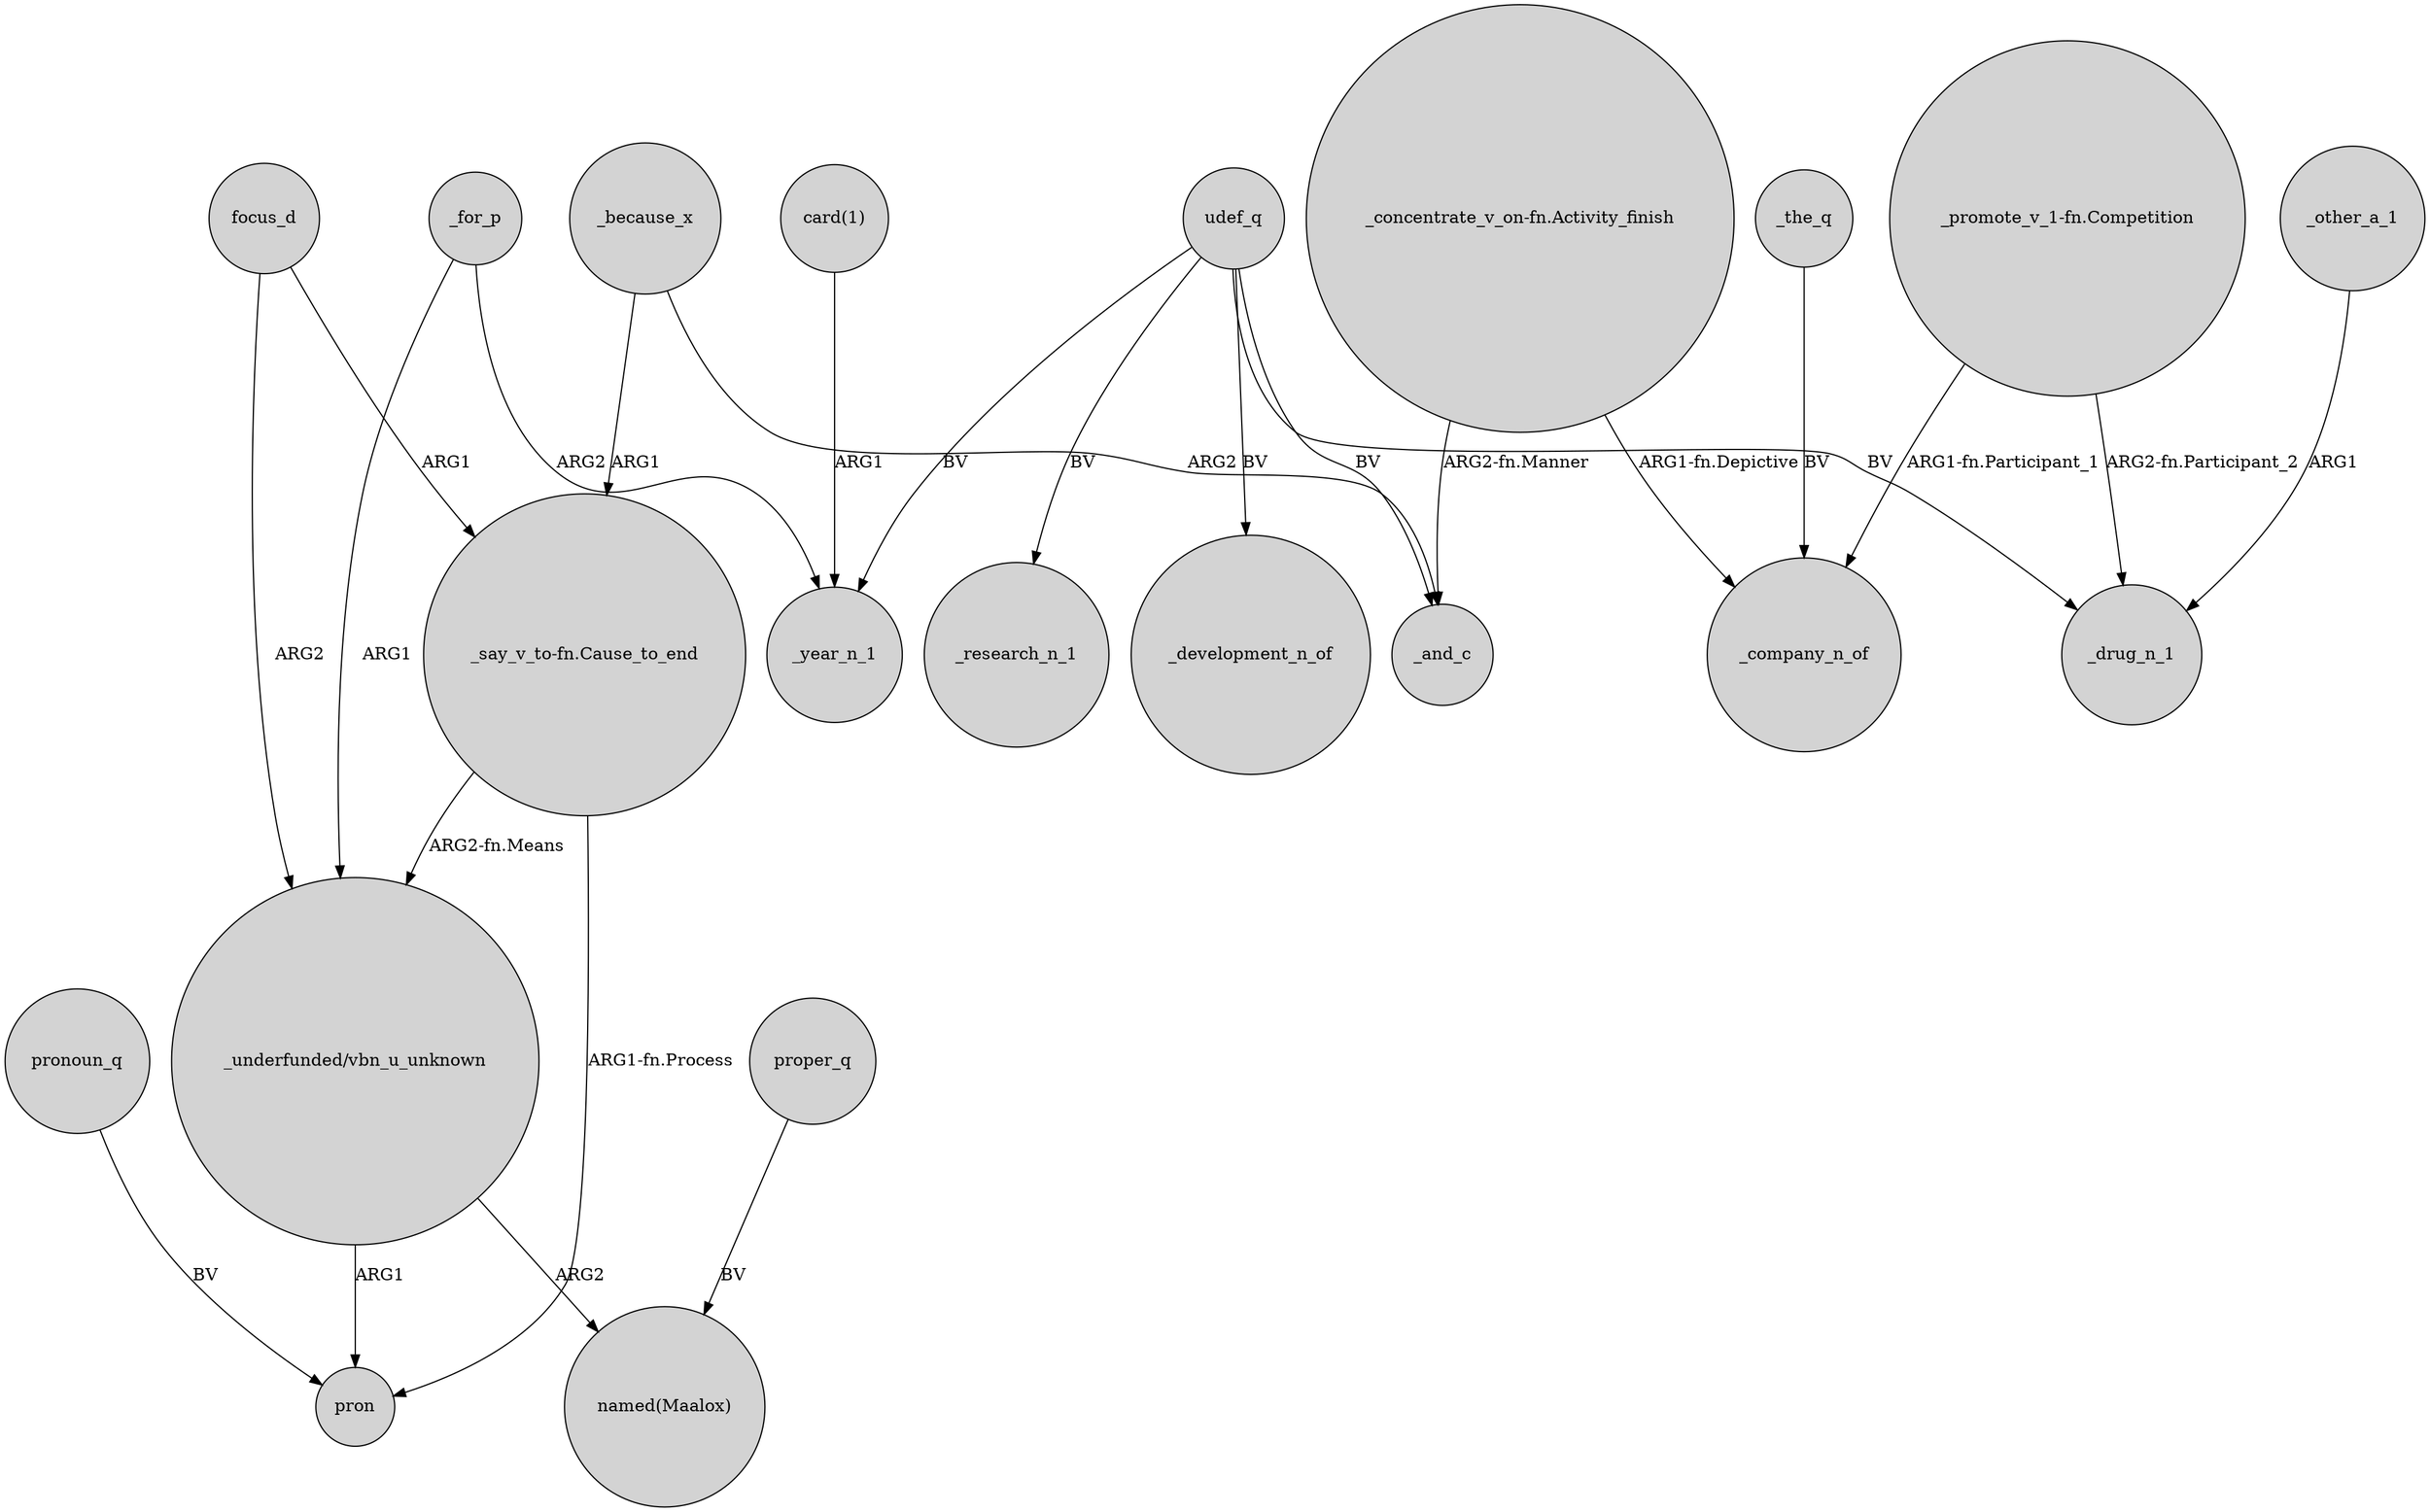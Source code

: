 digraph {
	node [shape=circle style=filled]
	"_say_v_to-fn.Cause_to_end" -> "_underfunded/vbn_u_unknown" [label="ARG2-fn.Means"]
	"_concentrate_v_on-fn.Activity_finish" -> _and_c [label="ARG2-fn.Manner"]
	_for_p -> "_underfunded/vbn_u_unknown" [label=ARG1]
	focus_d -> "_say_v_to-fn.Cause_to_end" [label=ARG1]
	"card(1)" -> _year_n_1 [label=ARG1]
	_because_x -> "_say_v_to-fn.Cause_to_end" [label=ARG1]
	udef_q -> _and_c [label=BV]
	"_concentrate_v_on-fn.Activity_finish" -> _company_n_of [label="ARG1-fn.Depictive"]
	"_promote_v_1-fn.Competition" -> _company_n_of [label="ARG1-fn.Participant_1"]
	udef_q -> _drug_n_1 [label=BV]
	"_say_v_to-fn.Cause_to_end" -> pron [label="ARG1-fn.Process"]
	_because_x -> _and_c [label=ARG2]
	pronoun_q -> pron [label=BV]
	_other_a_1 -> _drug_n_1 [label=ARG1]
	focus_d -> "_underfunded/vbn_u_unknown" [label=ARG2]
	udef_q -> _development_n_of [label=BV]
	"_underfunded/vbn_u_unknown" -> "named(Maalox)" [label=ARG2]
	udef_q -> _research_n_1 [label=BV]
	proper_q -> "named(Maalox)" [label=BV]
	udef_q -> _year_n_1 [label=BV]
	_for_p -> _year_n_1 [label=ARG2]
	"_promote_v_1-fn.Competition" -> _drug_n_1 [label="ARG2-fn.Participant_2"]
	_the_q -> _company_n_of [label=BV]
	"_underfunded/vbn_u_unknown" -> pron [label=ARG1]
}
